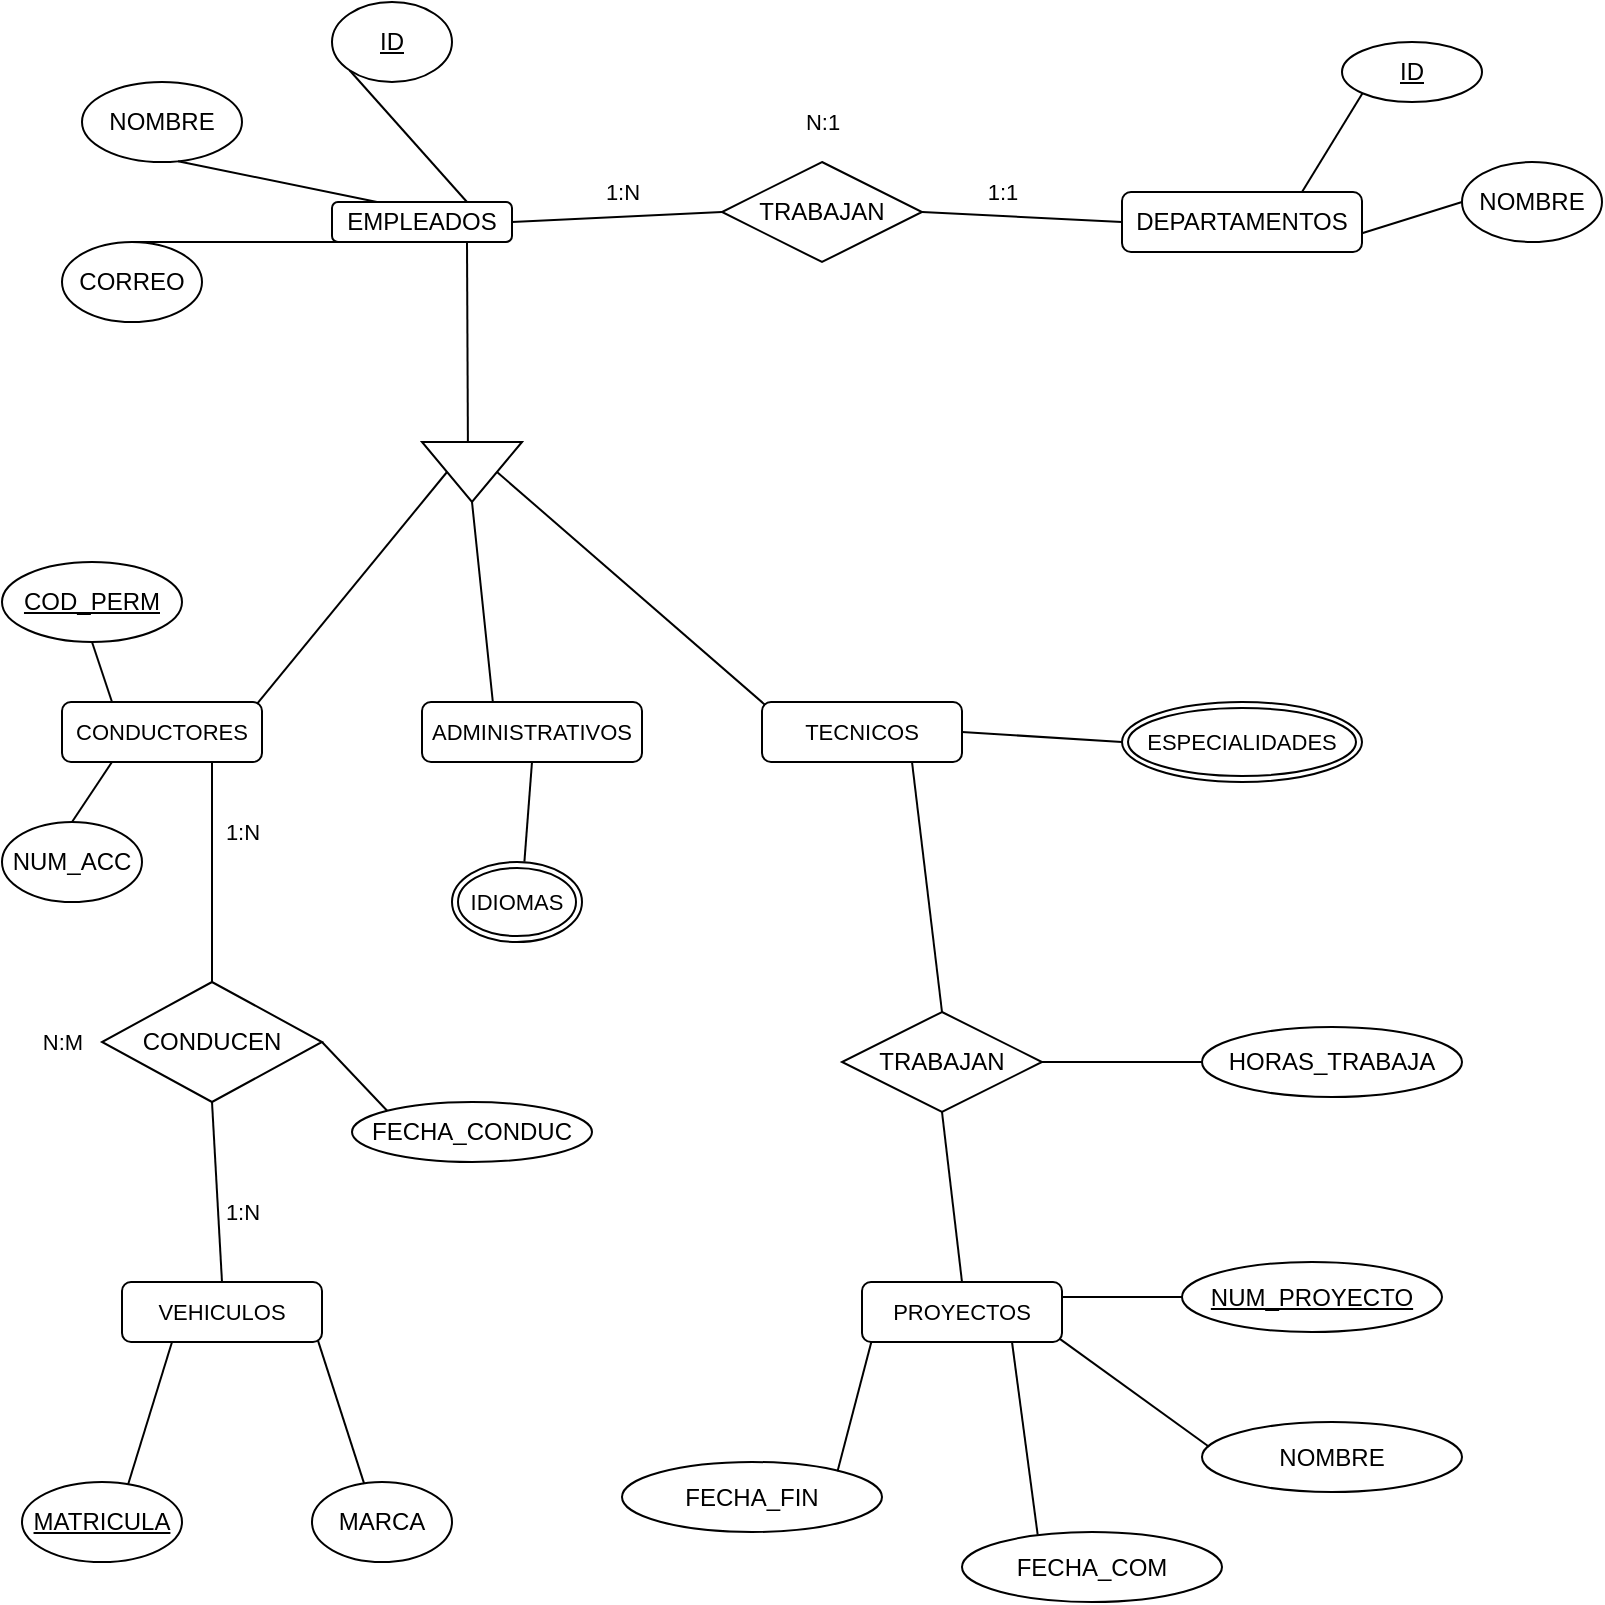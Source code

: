 <mxfile version="22.1.4" type="github">
  <diagram id="R2lEEEUBdFMjLlhIrx00" name="Page-1">
    <mxGraphModel dx="1654" dy="612" grid="1" gridSize="10" guides="1" tooltips="1" connect="1" arrows="1" fold="1" page="1" pageScale="1" pageWidth="850" pageHeight="1100" math="0" shadow="0" extFonts="Permanent Marker^https://fonts.googleapis.com/css?family=Permanent+Marker">
      <root>
        <mxCell id="0" />
        <mxCell id="1" parent="0" />
        <mxCell id="Gm_OY_w4rKRaWm-D6aFN-16" style="edgeStyle=none;shape=connector;rounded=0;orthogonalLoop=1;jettySize=auto;html=1;exitX=1;exitY=0.5;exitDx=0;exitDy=0;entryX=0;entryY=0.5;entryDx=0;entryDy=0;labelBackgroundColor=default;strokeColor=default;align=center;verticalAlign=middle;fontFamily=Helvetica;fontSize=11;fontColor=default;startArrow=none;startFill=0;endArrow=none;endFill=0;" edge="1" parent="1" source="Gm_OY_w4rKRaWm-D6aFN-1" target="Gm_OY_w4rKRaWm-D6aFN-2">
          <mxGeometry relative="1" as="geometry" />
        </mxCell>
        <mxCell id="Gm_OY_w4rKRaWm-D6aFN-19" style="edgeStyle=none;shape=connector;rounded=0;orthogonalLoop=1;jettySize=auto;html=1;exitX=0.75;exitY=0;exitDx=0;exitDy=0;entryX=0;entryY=1;entryDx=0;entryDy=0;labelBackgroundColor=default;strokeColor=default;align=center;verticalAlign=middle;fontFamily=Helvetica;fontSize=11;fontColor=default;startArrow=none;startFill=0;endArrow=none;endFill=0;" edge="1" parent="1" source="Gm_OY_w4rKRaWm-D6aFN-1" target="Gm_OY_w4rKRaWm-D6aFN-10">
          <mxGeometry relative="1" as="geometry" />
        </mxCell>
        <mxCell id="Gm_OY_w4rKRaWm-D6aFN-21" style="edgeStyle=none;shape=connector;rounded=0;orthogonalLoop=1;jettySize=auto;html=1;exitX=0.25;exitY=1;exitDx=0;exitDy=0;entryX=0.5;entryY=0;entryDx=0;entryDy=0;labelBackgroundColor=default;strokeColor=default;align=center;verticalAlign=middle;fontFamily=Helvetica;fontSize=11;fontColor=default;startArrow=none;startFill=0;endArrow=none;endFill=0;" edge="1" parent="1" source="Gm_OY_w4rKRaWm-D6aFN-1" target="Gm_OY_w4rKRaWm-D6aFN-8">
          <mxGeometry relative="1" as="geometry" />
        </mxCell>
        <mxCell id="Gm_OY_w4rKRaWm-D6aFN-42" style="edgeStyle=none;shape=connector;rounded=0;orthogonalLoop=1;jettySize=auto;html=1;exitX=0.75;exitY=1;exitDx=0;exitDy=0;labelBackgroundColor=default;strokeColor=default;align=center;verticalAlign=middle;fontFamily=Helvetica;fontSize=11;fontColor=default;startArrow=none;startFill=0;endArrow=none;endFill=0;entryX=0.002;entryY=0.541;entryDx=0;entryDy=0;entryPerimeter=0;" edge="1" parent="1" source="Gm_OY_w4rKRaWm-D6aFN-1" target="Gm_OY_w4rKRaWm-D6aFN-25">
          <mxGeometry relative="1" as="geometry">
            <mxPoint x="240" y="230" as="targetPoint" />
          </mxGeometry>
        </mxCell>
        <mxCell id="Gm_OY_w4rKRaWm-D6aFN-1" value="EMPLEADOS" style="rounded=1;whiteSpace=wrap;html=1;" vertex="1" parent="1">
          <mxGeometry x="165" y="140" width="90" height="20" as="geometry" />
        </mxCell>
        <mxCell id="Gm_OY_w4rKRaWm-D6aFN-15" style="edgeStyle=none;shape=connector;rounded=0;orthogonalLoop=1;jettySize=auto;html=1;exitX=1;exitY=0.5;exitDx=0;exitDy=0;entryX=0;entryY=0.5;entryDx=0;entryDy=0;labelBackgroundColor=default;strokeColor=default;align=center;verticalAlign=middle;fontFamily=Helvetica;fontSize=11;fontColor=default;startArrow=none;startFill=0;endArrow=none;endFill=0;" edge="1" parent="1" source="Gm_OY_w4rKRaWm-D6aFN-2" target="Gm_OY_w4rKRaWm-D6aFN-3">
          <mxGeometry relative="1" as="geometry" />
        </mxCell>
        <mxCell id="Gm_OY_w4rKRaWm-D6aFN-2" value="TRABAJAN" style="rhombus;whiteSpace=wrap;html=1;" vertex="1" parent="1">
          <mxGeometry x="360" y="120" width="100" height="50" as="geometry" />
        </mxCell>
        <mxCell id="Gm_OY_w4rKRaWm-D6aFN-12" style="rounded=0;orthogonalLoop=1;jettySize=auto;html=1;exitX=0.75;exitY=1;exitDx=0;exitDy=0;entryX=0;entryY=0.5;entryDx=0;entryDy=0;startArrow=none;startFill=0;endArrow=none;endFill=0;" edge="1" parent="1" source="Gm_OY_w4rKRaWm-D6aFN-3" target="Gm_OY_w4rKRaWm-D6aFN-9">
          <mxGeometry relative="1" as="geometry" />
        </mxCell>
        <mxCell id="Gm_OY_w4rKRaWm-D6aFN-3" value="DEPARTAMENTOS" style="rounded=1;whiteSpace=wrap;html=1;" vertex="1" parent="1">
          <mxGeometry x="560" y="135" width="120" height="30" as="geometry" />
        </mxCell>
        <mxCell id="Gm_OY_w4rKRaWm-D6aFN-57" style="edgeStyle=none;shape=connector;rounded=0;orthogonalLoop=1;jettySize=auto;html=1;exitX=0;exitY=1;exitDx=0;exitDy=0;entryX=0.75;entryY=0;entryDx=0;entryDy=0;labelBackgroundColor=default;strokeColor=default;align=center;verticalAlign=middle;fontFamily=Helvetica;fontSize=11;fontColor=default;startArrow=none;startFill=0;endArrow=none;endFill=0;" edge="1" parent="1" source="Gm_OY_w4rKRaWm-D6aFN-7" target="Gm_OY_w4rKRaWm-D6aFN-3">
          <mxGeometry relative="1" as="geometry" />
        </mxCell>
        <mxCell id="Gm_OY_w4rKRaWm-D6aFN-7" value="&lt;u&gt;ID&lt;/u&gt;" style="ellipse;whiteSpace=wrap;html=1;" vertex="1" parent="1">
          <mxGeometry x="670" y="60" width="70" height="30" as="geometry" />
        </mxCell>
        <mxCell id="Gm_OY_w4rKRaWm-D6aFN-8" value="CORREO" style="ellipse;whiteSpace=wrap;html=1;" vertex="1" parent="1">
          <mxGeometry x="30" y="160" width="70" height="40" as="geometry" />
        </mxCell>
        <mxCell id="Gm_OY_w4rKRaWm-D6aFN-9" value="NOMBRE" style="ellipse;whiteSpace=wrap;html=1;" vertex="1" parent="1">
          <mxGeometry x="730" y="120" width="70" height="40" as="geometry" />
        </mxCell>
        <mxCell id="Gm_OY_w4rKRaWm-D6aFN-10" value="&lt;u&gt;ID&lt;/u&gt;" style="ellipse;whiteSpace=wrap;html=1;" vertex="1" parent="1">
          <mxGeometry x="165" y="40" width="60" height="40" as="geometry" />
        </mxCell>
        <mxCell id="Gm_OY_w4rKRaWm-D6aFN-11" value="NOMBRE" style="ellipse;whiteSpace=wrap;html=1;" vertex="1" parent="1">
          <mxGeometry x="40" y="80" width="80" height="40" as="geometry" />
        </mxCell>
        <mxCell id="Gm_OY_w4rKRaWm-D6aFN-18" style="edgeStyle=none;shape=connector;rounded=0;orthogonalLoop=1;jettySize=auto;html=1;exitX=1;exitY=0;exitDx=0;exitDy=0;labelBackgroundColor=default;strokeColor=default;align=center;verticalAlign=middle;fontFamily=Helvetica;fontSize=11;fontColor=default;startArrow=none;startFill=0;endArrow=none;endFill=0;" edge="1" parent="1" source="Gm_OY_w4rKRaWm-D6aFN-1" target="Gm_OY_w4rKRaWm-D6aFN-1">
          <mxGeometry relative="1" as="geometry" />
        </mxCell>
        <mxCell id="Gm_OY_w4rKRaWm-D6aFN-20" style="edgeStyle=none;shape=connector;rounded=0;orthogonalLoop=1;jettySize=auto;html=1;exitX=0.25;exitY=0;exitDx=0;exitDy=0;entryX=0.6;entryY=0.991;entryDx=0;entryDy=0;entryPerimeter=0;labelBackgroundColor=default;strokeColor=default;align=center;verticalAlign=middle;fontFamily=Helvetica;fontSize=11;fontColor=default;startArrow=none;startFill=0;endArrow=none;endFill=0;" edge="1" parent="1" source="Gm_OY_w4rKRaWm-D6aFN-1" target="Gm_OY_w4rKRaWm-D6aFN-11">
          <mxGeometry relative="1" as="geometry" />
        </mxCell>
        <mxCell id="Gm_OY_w4rKRaWm-D6aFN-22" value="1:1" style="text;html=1;align=center;verticalAlign=middle;resizable=0;points=[];autosize=1;strokeColor=none;fillColor=none;fontSize=11;fontFamily=Helvetica;fontColor=default;" vertex="1" parent="1">
          <mxGeometry x="480" y="120" width="40" height="30" as="geometry" />
        </mxCell>
        <mxCell id="Gm_OY_w4rKRaWm-D6aFN-23" value="1:N" style="text;html=1;align=center;verticalAlign=middle;resizable=0;points=[];autosize=1;strokeColor=none;fillColor=none;fontSize=11;fontFamily=Helvetica;fontColor=default;" vertex="1" parent="1">
          <mxGeometry x="290" y="120" width="40" height="30" as="geometry" />
        </mxCell>
        <mxCell id="Gm_OY_w4rKRaWm-D6aFN-24" value="N:1" style="text;html=1;align=center;verticalAlign=middle;resizable=0;points=[];autosize=1;strokeColor=none;fillColor=none;fontSize=11;fontFamily=Helvetica;fontColor=default;" vertex="1" parent="1">
          <mxGeometry x="390" y="85" width="40" height="30" as="geometry" />
        </mxCell>
        <mxCell id="Gm_OY_w4rKRaWm-D6aFN-41" style="edgeStyle=none;shape=connector;rounded=0;orthogonalLoop=1;jettySize=auto;html=1;exitX=0.5;exitY=0;exitDx=0;exitDy=0;entryX=0.013;entryY=0.041;entryDx=0;entryDy=0;labelBackgroundColor=default;strokeColor=default;align=center;verticalAlign=middle;fontFamily=Helvetica;fontSize=11;fontColor=default;startArrow=none;startFill=0;endArrow=none;endFill=0;entryPerimeter=0;" edge="1" parent="1" source="Gm_OY_w4rKRaWm-D6aFN-25" target="Gm_OY_w4rKRaWm-D6aFN-28">
          <mxGeometry relative="1" as="geometry" />
        </mxCell>
        <mxCell id="Gm_OY_w4rKRaWm-D6aFN-25" value="" style="triangle;whiteSpace=wrap;html=1;fontFamily=Helvetica;fontSize=11;fontColor=default;direction=south;" vertex="1" parent="1">
          <mxGeometry x="210" y="260" width="50" height="30" as="geometry" />
        </mxCell>
        <mxCell id="Gm_OY_w4rKRaWm-D6aFN-32" style="edgeStyle=none;shape=connector;rounded=0;orthogonalLoop=1;jettySize=auto;html=1;exitX=0.25;exitY=0;exitDx=0;exitDy=0;entryX=0.5;entryY=1;entryDx=0;entryDy=0;labelBackgroundColor=default;strokeColor=default;align=center;verticalAlign=middle;fontFamily=Helvetica;fontSize=11;fontColor=default;startArrow=none;startFill=0;endArrow=none;endFill=0;" edge="1" parent="1" source="Gm_OY_w4rKRaWm-D6aFN-26" target="Gm_OY_w4rKRaWm-D6aFN-31">
          <mxGeometry relative="1" as="geometry" />
        </mxCell>
        <mxCell id="Gm_OY_w4rKRaWm-D6aFN-34" style="edgeStyle=none;shape=connector;rounded=0;orthogonalLoop=1;jettySize=auto;html=1;exitX=0.25;exitY=1;exitDx=0;exitDy=0;entryX=0.5;entryY=0;entryDx=0;entryDy=0;labelBackgroundColor=default;strokeColor=default;align=center;verticalAlign=middle;fontFamily=Helvetica;fontSize=11;fontColor=default;startArrow=none;startFill=0;endArrow=none;endFill=0;" edge="1" parent="1" source="Gm_OY_w4rKRaWm-D6aFN-26" target="Gm_OY_w4rKRaWm-D6aFN-30">
          <mxGeometry relative="1" as="geometry" />
        </mxCell>
        <mxCell id="Gm_OY_w4rKRaWm-D6aFN-51" style="edgeStyle=none;shape=connector;rounded=0;orthogonalLoop=1;jettySize=auto;html=1;exitX=0.75;exitY=1;exitDx=0;exitDy=0;entryX=0.5;entryY=0;entryDx=0;entryDy=0;labelBackgroundColor=default;strokeColor=default;align=center;verticalAlign=middle;fontFamily=Helvetica;fontSize=11;fontColor=default;startArrow=none;startFill=0;endArrow=none;endFill=0;" edge="1" parent="1" source="Gm_OY_w4rKRaWm-D6aFN-26" target="Gm_OY_w4rKRaWm-D6aFN-43">
          <mxGeometry relative="1" as="geometry" />
        </mxCell>
        <mxCell id="Gm_OY_w4rKRaWm-D6aFN-26" value="CONDUCTORES" style="rounded=1;whiteSpace=wrap;html=1;fontFamily=Helvetica;fontSize=11;fontColor=default;" vertex="1" parent="1">
          <mxGeometry x="30" y="390" width="100" height="30" as="geometry" />
        </mxCell>
        <mxCell id="Gm_OY_w4rKRaWm-D6aFN-27" value="ADMINISTRATIVOS" style="rounded=1;whiteSpace=wrap;html=1;fontFamily=Helvetica;fontSize=11;fontColor=default;" vertex="1" parent="1">
          <mxGeometry x="210" y="390" width="110" height="30" as="geometry" />
        </mxCell>
        <mxCell id="Gm_OY_w4rKRaWm-D6aFN-66" style="edgeStyle=none;shape=connector;rounded=0;orthogonalLoop=1;jettySize=auto;html=1;exitX=1;exitY=0.5;exitDx=0;exitDy=0;entryX=0;entryY=0.5;entryDx=0;entryDy=0;labelBackgroundColor=default;strokeColor=default;align=center;verticalAlign=middle;fontFamily=Helvetica;fontSize=11;fontColor=default;startArrow=none;startFill=0;endArrow=none;endFill=0;" edge="1" parent="1" source="Gm_OY_w4rKRaWm-D6aFN-28" target="Gm_OY_w4rKRaWm-D6aFN-60">
          <mxGeometry relative="1" as="geometry" />
        </mxCell>
        <mxCell id="Gm_OY_w4rKRaWm-D6aFN-72" style="edgeStyle=none;shape=connector;rounded=0;orthogonalLoop=1;jettySize=auto;html=1;exitX=0.75;exitY=1;exitDx=0;exitDy=0;entryX=0.5;entryY=0;entryDx=0;entryDy=0;labelBackgroundColor=default;strokeColor=default;align=center;verticalAlign=middle;fontFamily=Helvetica;fontSize=11;fontColor=default;startArrow=none;startFill=0;endArrow=none;endFill=0;" edge="1" parent="1" source="Gm_OY_w4rKRaWm-D6aFN-28" target="Gm_OY_w4rKRaWm-D6aFN-64">
          <mxGeometry relative="1" as="geometry" />
        </mxCell>
        <mxCell id="Gm_OY_w4rKRaWm-D6aFN-28" value="TECNICOS" style="rounded=1;whiteSpace=wrap;html=1;fontFamily=Helvetica;fontSize=11;fontColor=default;" vertex="1" parent="1">
          <mxGeometry x="380" y="390" width="100" height="30" as="geometry" />
        </mxCell>
        <mxCell id="Gm_OY_w4rKRaWm-D6aFN-30" value="NUM_ACC" style="ellipse;whiteSpace=wrap;html=1;" vertex="1" parent="1">
          <mxGeometry y="450" width="70" height="40" as="geometry" />
        </mxCell>
        <mxCell id="Gm_OY_w4rKRaWm-D6aFN-31" value="&lt;u&gt;COD_PERM&lt;/u&gt;" style="ellipse;whiteSpace=wrap;html=1;" vertex="1" parent="1">
          <mxGeometry y="320" width="90" height="40" as="geometry" />
        </mxCell>
        <mxCell id="Gm_OY_w4rKRaWm-D6aFN-35" style="edgeStyle=none;shape=connector;rounded=0;orthogonalLoop=1;jettySize=auto;html=1;exitX=1;exitY=0.5;exitDx=0;exitDy=0;entryX=0.322;entryY=0;entryDx=0;entryDy=0;entryPerimeter=0;labelBackgroundColor=default;strokeColor=default;align=center;verticalAlign=middle;fontFamily=Helvetica;fontSize=11;fontColor=default;startArrow=none;startFill=0;endArrow=none;endFill=0;" edge="1" parent="1" source="Gm_OY_w4rKRaWm-D6aFN-25" target="Gm_OY_w4rKRaWm-D6aFN-27">
          <mxGeometry relative="1" as="geometry" />
        </mxCell>
        <mxCell id="Gm_OY_w4rKRaWm-D6aFN-37" style="edgeStyle=none;shape=connector;rounded=0;orthogonalLoop=1;jettySize=auto;html=1;exitX=0.5;exitY=1;exitDx=0;exitDy=0;entryX=0.975;entryY=0.033;entryDx=0;entryDy=0;entryPerimeter=0;labelBackgroundColor=default;strokeColor=default;align=center;verticalAlign=middle;fontFamily=Helvetica;fontSize=11;fontColor=default;startArrow=none;startFill=0;endArrow=none;endFill=0;" edge="1" parent="1" source="Gm_OY_w4rKRaWm-D6aFN-25" target="Gm_OY_w4rKRaWm-D6aFN-26">
          <mxGeometry relative="1" as="geometry" />
        </mxCell>
        <mxCell id="Gm_OY_w4rKRaWm-D6aFN-50" style="edgeStyle=none;shape=connector;rounded=0;orthogonalLoop=1;jettySize=auto;html=1;exitX=0.5;exitY=1;exitDx=0;exitDy=0;entryX=0.5;entryY=0;entryDx=0;entryDy=0;labelBackgroundColor=default;strokeColor=default;align=center;verticalAlign=middle;fontFamily=Helvetica;fontSize=11;fontColor=default;startArrow=none;startFill=0;endArrow=none;endFill=0;" edge="1" parent="1" source="Gm_OY_w4rKRaWm-D6aFN-43" target="Gm_OY_w4rKRaWm-D6aFN-44">
          <mxGeometry relative="1" as="geometry" />
        </mxCell>
        <mxCell id="Gm_OY_w4rKRaWm-D6aFN-58" style="edgeStyle=none;shape=connector;rounded=0;orthogonalLoop=1;jettySize=auto;html=1;exitX=1;exitY=0.5;exitDx=0;exitDy=0;entryX=0;entryY=0;entryDx=0;entryDy=0;labelBackgroundColor=default;strokeColor=default;align=center;verticalAlign=middle;fontFamily=Helvetica;fontSize=11;fontColor=default;startArrow=none;startFill=0;endArrow=none;endFill=0;" edge="1" parent="1" source="Gm_OY_w4rKRaWm-D6aFN-43" target="Gm_OY_w4rKRaWm-D6aFN-55">
          <mxGeometry relative="1" as="geometry" />
        </mxCell>
        <mxCell id="Gm_OY_w4rKRaWm-D6aFN-43" value="CONDUCEN" style="rhombus;whiteSpace=wrap;html=1;" vertex="1" parent="1">
          <mxGeometry x="50" y="530" width="110" height="60" as="geometry" />
        </mxCell>
        <mxCell id="Gm_OY_w4rKRaWm-D6aFN-44" value="VEHICULOS" style="rounded=1;whiteSpace=wrap;html=1;fontFamily=Helvetica;fontSize=11;fontColor=default;" vertex="1" parent="1">
          <mxGeometry x="60" y="680" width="100" height="30" as="geometry" />
        </mxCell>
        <mxCell id="Gm_OY_w4rKRaWm-D6aFN-45" value="MARCA" style="ellipse;whiteSpace=wrap;html=1;" vertex="1" parent="1">
          <mxGeometry x="155" y="780" width="70" height="40" as="geometry" />
        </mxCell>
        <mxCell id="Gm_OY_w4rKRaWm-D6aFN-46" value="&lt;u&gt;MATRICULA&lt;/u&gt;" style="ellipse;whiteSpace=wrap;html=1;" vertex="1" parent="1">
          <mxGeometry x="10" y="780" width="80" height="40" as="geometry" />
        </mxCell>
        <mxCell id="Gm_OY_w4rKRaWm-D6aFN-47" style="edgeStyle=none;shape=connector;rounded=0;orthogonalLoop=1;jettySize=auto;html=1;exitX=0.25;exitY=1;exitDx=0;exitDy=0;entryX=0.664;entryY=0.026;entryDx=0;entryDy=0;entryPerimeter=0;labelBackgroundColor=default;strokeColor=default;align=center;verticalAlign=middle;fontFamily=Helvetica;fontSize=11;fontColor=default;startArrow=none;startFill=0;endArrow=none;endFill=0;" edge="1" parent="1" source="Gm_OY_w4rKRaWm-D6aFN-44" target="Gm_OY_w4rKRaWm-D6aFN-46">
          <mxGeometry relative="1" as="geometry" />
        </mxCell>
        <mxCell id="Gm_OY_w4rKRaWm-D6aFN-48" style="edgeStyle=none;shape=connector;rounded=0;orthogonalLoop=1;jettySize=auto;html=1;entryX=0.373;entryY=0.024;entryDx=0;entryDy=0;entryPerimeter=0;labelBackgroundColor=default;strokeColor=default;align=center;verticalAlign=middle;fontFamily=Helvetica;fontSize=11;fontColor=default;startArrow=none;startFill=0;endArrow=none;endFill=0;exitX=0.98;exitY=0.978;exitDx=0;exitDy=0;exitPerimeter=0;" edge="1" parent="1" source="Gm_OY_w4rKRaWm-D6aFN-44" target="Gm_OY_w4rKRaWm-D6aFN-45">
          <mxGeometry relative="1" as="geometry">
            <mxPoint x="170" y="710" as="sourcePoint" />
          </mxGeometry>
        </mxCell>
        <mxCell id="Gm_OY_w4rKRaWm-D6aFN-52" value="1:N" style="text;html=1;align=center;verticalAlign=middle;resizable=0;points=[];autosize=1;strokeColor=none;fillColor=none;fontSize=11;fontFamily=Helvetica;fontColor=default;" vertex="1" parent="1">
          <mxGeometry x="100" y="440" width="40" height="30" as="geometry" />
        </mxCell>
        <mxCell id="Gm_OY_w4rKRaWm-D6aFN-53" value="1:N" style="text;html=1;align=center;verticalAlign=middle;resizable=0;points=[];autosize=1;strokeColor=none;fillColor=none;fontSize=11;fontFamily=Helvetica;fontColor=default;" vertex="1" parent="1">
          <mxGeometry x="100" y="630" width="40" height="30" as="geometry" />
        </mxCell>
        <mxCell id="Gm_OY_w4rKRaWm-D6aFN-54" value="N:M" style="text;html=1;align=center;verticalAlign=middle;resizable=0;points=[];autosize=1;strokeColor=none;fillColor=none;fontSize=11;fontFamily=Helvetica;fontColor=default;" vertex="1" parent="1">
          <mxGeometry x="10" y="545" width="40" height="30" as="geometry" />
        </mxCell>
        <mxCell id="Gm_OY_w4rKRaWm-D6aFN-55" value="FECHA_CONDUC" style="ellipse;whiteSpace=wrap;html=1;" vertex="1" parent="1">
          <mxGeometry x="175" y="590" width="120" height="30" as="geometry" />
        </mxCell>
        <mxCell id="Gm_OY_w4rKRaWm-D6aFN-59" value="IDIOMAS" style="ellipse;shape=doubleEllipse;margin=3;whiteSpace=wrap;html=1;align=center;fontFamily=Helvetica;fontSize=11;fontColor=default;" vertex="1" parent="1">
          <mxGeometry x="225" y="470" width="65" height="40" as="geometry" />
        </mxCell>
        <mxCell id="Gm_OY_w4rKRaWm-D6aFN-60" value="ESPECIALIDADES" style="ellipse;shape=doubleEllipse;margin=3;whiteSpace=wrap;html=1;align=center;fontFamily=Helvetica;fontSize=11;fontColor=default;" vertex="1" parent="1">
          <mxGeometry x="560" y="390" width="120" height="40" as="geometry" />
        </mxCell>
        <mxCell id="Gm_OY_w4rKRaWm-D6aFN-61" style="edgeStyle=none;shape=connector;rounded=0;orthogonalLoop=1;jettySize=auto;html=1;exitX=1;exitY=0.5;exitDx=0;exitDy=0;labelBackgroundColor=default;strokeColor=default;align=center;verticalAlign=middle;fontFamily=Helvetica;fontSize=11;fontColor=default;startArrow=none;startFill=0;endArrow=none;endFill=0;" edge="1" parent="1" source="Gm_OY_w4rKRaWm-D6aFN-59" target="Gm_OY_w4rKRaWm-D6aFN-59">
          <mxGeometry relative="1" as="geometry" />
        </mxCell>
        <mxCell id="Gm_OY_w4rKRaWm-D6aFN-62" style="edgeStyle=none;shape=connector;rounded=0;orthogonalLoop=1;jettySize=auto;html=1;exitX=0.5;exitY=1;exitDx=0;exitDy=0;entryX=0.557;entryY=-0.004;entryDx=0;entryDy=0;entryPerimeter=0;labelBackgroundColor=default;strokeColor=default;align=center;verticalAlign=middle;fontFamily=Helvetica;fontSize=11;fontColor=default;startArrow=none;startFill=0;endArrow=none;endFill=0;" edge="1" parent="1" source="Gm_OY_w4rKRaWm-D6aFN-27" target="Gm_OY_w4rKRaWm-D6aFN-59">
          <mxGeometry relative="1" as="geometry" />
        </mxCell>
        <mxCell id="Gm_OY_w4rKRaWm-D6aFN-73" style="edgeStyle=none;shape=connector;rounded=0;orthogonalLoop=1;jettySize=auto;html=1;exitX=1;exitY=0.5;exitDx=0;exitDy=0;entryX=0;entryY=0.5;entryDx=0;entryDy=0;labelBackgroundColor=default;strokeColor=default;align=center;verticalAlign=middle;fontFamily=Helvetica;fontSize=11;fontColor=default;startArrow=none;startFill=0;endArrow=none;endFill=0;" edge="1" parent="1" source="Gm_OY_w4rKRaWm-D6aFN-64" target="Gm_OY_w4rKRaWm-D6aFN-65">
          <mxGeometry relative="1" as="geometry" />
        </mxCell>
        <mxCell id="Gm_OY_w4rKRaWm-D6aFN-74" style="edgeStyle=none;shape=connector;rounded=0;orthogonalLoop=1;jettySize=auto;html=1;exitX=0.5;exitY=1;exitDx=0;exitDy=0;entryX=0.5;entryY=0;entryDx=0;entryDy=0;labelBackgroundColor=default;strokeColor=default;align=center;verticalAlign=middle;fontFamily=Helvetica;fontSize=11;fontColor=default;startArrow=none;startFill=0;endArrow=none;endFill=0;" edge="1" parent="1" source="Gm_OY_w4rKRaWm-D6aFN-64" target="Gm_OY_w4rKRaWm-D6aFN-67">
          <mxGeometry relative="1" as="geometry" />
        </mxCell>
        <mxCell id="Gm_OY_w4rKRaWm-D6aFN-64" value="TRABAJAN" style="rhombus;whiteSpace=wrap;html=1;" vertex="1" parent="1">
          <mxGeometry x="420" y="545" width="100" height="50" as="geometry" />
        </mxCell>
        <mxCell id="Gm_OY_w4rKRaWm-D6aFN-65" value="HORAS_TRABAJA" style="ellipse;whiteSpace=wrap;html=1;" vertex="1" parent="1">
          <mxGeometry x="600" y="552.5" width="130" height="35" as="geometry" />
        </mxCell>
        <mxCell id="Gm_OY_w4rKRaWm-D6aFN-75" style="edgeStyle=none;shape=connector;rounded=0;orthogonalLoop=1;jettySize=auto;html=1;exitX=1;exitY=0.25;exitDx=0;exitDy=0;entryX=0;entryY=0.5;entryDx=0;entryDy=0;labelBackgroundColor=default;strokeColor=default;align=center;verticalAlign=middle;fontFamily=Helvetica;fontSize=11;fontColor=default;startArrow=none;startFill=0;endArrow=none;endFill=0;" edge="1" parent="1" source="Gm_OY_w4rKRaWm-D6aFN-67" target="Gm_OY_w4rKRaWm-D6aFN-68">
          <mxGeometry relative="1" as="geometry" />
        </mxCell>
        <mxCell id="Gm_OY_w4rKRaWm-D6aFN-67" value="PROYECTOS" style="rounded=1;whiteSpace=wrap;html=1;fontFamily=Helvetica;fontSize=11;fontColor=default;" vertex="1" parent="1">
          <mxGeometry x="430" y="680" width="100" height="30" as="geometry" />
        </mxCell>
        <mxCell id="Gm_OY_w4rKRaWm-D6aFN-68" value="&lt;u&gt;NUM_PROYECTO&lt;/u&gt;" style="ellipse;whiteSpace=wrap;html=1;" vertex="1" parent="1">
          <mxGeometry x="590" y="670" width="130" height="35" as="geometry" />
        </mxCell>
        <mxCell id="Gm_OY_w4rKRaWm-D6aFN-69" value="NOMBRE" style="ellipse;whiteSpace=wrap;html=1;" vertex="1" parent="1">
          <mxGeometry x="600" y="750" width="130" height="35" as="geometry" />
        </mxCell>
        <mxCell id="Gm_OY_w4rKRaWm-D6aFN-70" value="FECHA_COM" style="ellipse;whiteSpace=wrap;html=1;" vertex="1" parent="1">
          <mxGeometry x="480" y="805" width="130" height="35" as="geometry" />
        </mxCell>
        <mxCell id="Gm_OY_w4rKRaWm-D6aFN-71" value="FECHA_FIN" style="ellipse;whiteSpace=wrap;html=1;" vertex="1" parent="1">
          <mxGeometry x="310" y="770" width="130" height="35" as="geometry" />
        </mxCell>
        <mxCell id="Gm_OY_w4rKRaWm-D6aFN-76" style="edgeStyle=none;shape=connector;rounded=0;orthogonalLoop=1;jettySize=auto;html=1;exitX=0.989;exitY=0.947;exitDx=0;exitDy=0;entryX=0.027;entryY=0.354;entryDx=0;entryDy=0;entryPerimeter=0;labelBackgroundColor=default;strokeColor=default;align=center;verticalAlign=middle;fontFamily=Helvetica;fontSize=11;fontColor=default;startArrow=none;startFill=0;endArrow=none;endFill=0;exitPerimeter=0;" edge="1" parent="1" source="Gm_OY_w4rKRaWm-D6aFN-67" target="Gm_OY_w4rKRaWm-D6aFN-69">
          <mxGeometry relative="1" as="geometry" />
        </mxCell>
        <mxCell id="Gm_OY_w4rKRaWm-D6aFN-77" style="edgeStyle=none;shape=connector;rounded=0;orthogonalLoop=1;jettySize=auto;html=1;exitX=0.75;exitY=1;exitDx=0;exitDy=0;entryX=0.291;entryY=0.037;entryDx=0;entryDy=0;entryPerimeter=0;labelBackgroundColor=default;strokeColor=default;align=center;verticalAlign=middle;fontFamily=Helvetica;fontSize=11;fontColor=default;startArrow=none;startFill=0;endArrow=none;endFill=0;" edge="1" parent="1" source="Gm_OY_w4rKRaWm-D6aFN-67" target="Gm_OY_w4rKRaWm-D6aFN-70">
          <mxGeometry relative="1" as="geometry" />
        </mxCell>
        <mxCell id="Gm_OY_w4rKRaWm-D6aFN-78" style="edgeStyle=none;shape=connector;rounded=0;orthogonalLoop=1;jettySize=auto;html=1;exitX=0.047;exitY=0.996;exitDx=0;exitDy=0;entryX=0.829;entryY=0.132;entryDx=0;entryDy=0;entryPerimeter=0;labelBackgroundColor=default;strokeColor=default;align=center;verticalAlign=middle;fontFamily=Helvetica;fontSize=11;fontColor=default;startArrow=none;startFill=0;endArrow=none;endFill=0;exitPerimeter=0;" edge="1" parent="1" source="Gm_OY_w4rKRaWm-D6aFN-67" target="Gm_OY_w4rKRaWm-D6aFN-71">
          <mxGeometry relative="1" as="geometry" />
        </mxCell>
      </root>
    </mxGraphModel>
  </diagram>
</mxfile>
